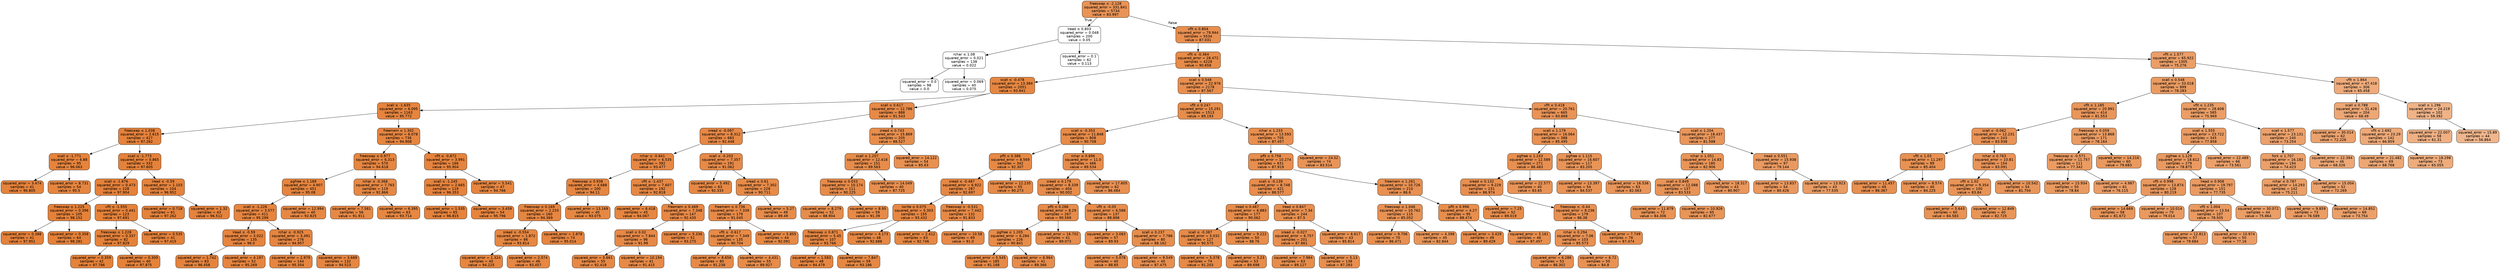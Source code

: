 digraph Tree {
node [shape=box, style="filled, rounded", color="black", fontname="helvetica"] ;
edge [fontname="helvetica"] ;
0 [label=<freeswap &le; -2.128<br/>squared_error = 331.841<br/>samples = 5734<br/>value = 83.997>, fillcolor="#e99356"] ;
1 [label=<lread &le; 0.803<br/>squared_error = 0.048<br/>samples = 200<br/>value = 0.05>, fillcolor="#ffffff"] ;
0 -> 1 [labeldistance=2.5, labelangle=45, headlabel="True"] ;
2 [label=<rchar &le; 1.08<br/>squared_error = 0.021<br/>samples = 138<br/>value = 0.022>, fillcolor="#ffffff"] ;
1 -> 2 ;
3 [label=<squared_error = 0.0<br/>samples = 98<br/>value = 0.0>, fillcolor="#ffffff"] ;
2 -> 3 ;
4 [label=<squared_error = 0.069<br/>samples = 40<br/>value = 0.075>, fillcolor="#ffffff"] ;
2 -> 4 ;
5 [label=<squared_error = 0.1<br/>samples = 62<br/>value = 0.113>, fillcolor="#ffffff"] ;
1 -> 5 ;
6 [label=<vflt &le; 0.804<br/>squared_error = 79.944<br/>samples = 5534<br/>value = 87.031>, fillcolor="#e88f50"] ;
0 -> 6 [labeldistance=2.5, labelangle=-45, headlabel="False"] ;
7 [label=<vflt &le; -0.364<br/>squared_error = 28.472<br/>samples = 4229<br/>value = 90.658>, fillcolor="#e78b48"] ;
6 -> 7 ;
8 [label=<scall &le; -0.478<br/>squared_error = 13.384<br/>samples = 2051<br/>value = 93.941>, fillcolor="#e68742"] ;
7 -> 8 ;
9 [label=<scall &le; -1.635<br/>squared_error = 6.095<br/>samples = 1163<br/>value = 95.772>, fillcolor="#e6843e"] ;
8 -> 9 ;
10 [label=<freeswap &le; 1.038<br/>squared_error = 2.615<br/>samples = 427<br/>value = 97.262>, fillcolor="#e5823b"] ;
9 -> 10 ;
11 [label=<scall &le; -1.771<br/>squared_error = 6.88<br/>samples = 95<br/>value = 96.063>, fillcolor="#e6843d"] ;
10 -> 11 ;
12 [label=<squared_error = 3.474<br/>samples = 41<br/>value = 96.805>, fillcolor="#e5833c"] ;
11 -> 12 ;
13 [label=<squared_error = 8.731<br/>samples = 54<br/>value = 95.5>, fillcolor="#e6853f"] ;
11 -> 13 ;
14 [label=<scall &le; -1.773<br/>squared_error = 0.865<br/>samples = 332<br/>value = 97.605>, fillcolor="#e5823a"] ;
10 -> 14 ;
15 [label=<scall &le; -1.876<br/>squared_error = 0.473<br/>samples = 228<br/>value = 97.904>, fillcolor="#e5813a"] ;
14 -> 15 ;
16 [label=<freeswap &le; 1.225<br/>squared_error = 0.396<br/>samples = 105<br/>value = 98.152>, fillcolor="#e58139"] ;
15 -> 16 ;
17 [label=<squared_error = 0.388<br/>samples = 41<br/>value = 97.951>, fillcolor="#e5813a"] ;
16 -> 17 ;
18 [label=<squared_error = 0.358<br/>samples = 64<br/>value = 98.281>, fillcolor="#e58139"] ;
16 -> 18 ;
19 [label=<vflt &le; -1.555<br/>squared_error = 0.441<br/>samples = 123<br/>value = 97.691>, fillcolor="#e5823a"] ;
15 -> 19 ;
20 [label=<freeswap &le; 1.228<br/>squared_error = 0.337<br/>samples = 82<br/>value = 97.829>, fillcolor="#e5823a"] ;
19 -> 20 ;
21 [label=<squared_error = 0.359<br/>samples = 42<br/>value = 97.786>, fillcolor="#e5823a"] ;
20 -> 21 ;
22 [label=<squared_error = 0.309<br/>samples = 40<br/>value = 97.875>, fillcolor="#e5823a"] ;
20 -> 22 ;
23 [label=<squared_error = 0.535<br/>samples = 41<br/>value = 97.415>, fillcolor="#e5823b"] ;
19 -> 23 ;
24 [label=<lread &le; -0.59<br/>squared_error = 1.103<br/>samples = 104<br/>value = 96.952>, fillcolor="#e5833c"] ;
14 -> 24 ;
25 [label=<squared_error = 0.718<br/>samples = 61<br/>value = 97.262>, fillcolor="#e5823b"] ;
24 -> 25 ;
26 [label=<squared_error = 1.32<br/>samples = 43<br/>value = 96.512>, fillcolor="#e5833d"] ;
24 -> 26 ;
27 [label=<freemem &le; 1.302<br/>squared_error = 6.078<br/>samples = 736<br/>value = 94.908>, fillcolor="#e68540"] ;
9 -> 27 ;
28 [label=<freeswap &le; 0.977<br/>squared_error = 6.313<br/>samples = 570<br/>value = 94.618>, fillcolor="#e68640"] ;
27 -> 28 ;
29 [label=<pgfree &le; 1.189<br/>squared_error = 4.907<br/>samples = 451<br/>value = 95.08>, fillcolor="#e6853f"] ;
28 -> 29 ;
30 [label=<scall &le; -1.226<br/>squared_error = 3.577<br/>samples = 411<br/>value = 95.299>, fillcolor="#e6853f"] ;
29 -> 30 ;
31 [label=<lread &le; -0.59<br/>squared_error = 3.022<br/>samples = 135<br/>value = 96.0>, fillcolor="#e6843e"] ;
30 -> 31 ;
32 [label=<squared_error = 1.742<br/>samples = 83<br/>value = 96.458>, fillcolor="#e5833d"] ;
31 -> 32 ;
33 [label=<squared_error = 4.197<br/>samples = 52<br/>value = 95.269>, fillcolor="#e6853f"] ;
31 -> 33 ;
34 [label=<rchar &le; -0.925<br/>squared_error = 3.491<br/>samples = 276<br/>value = 94.957>, fillcolor="#e68540"] ;
30 -> 34 ;
35 [label=<squared_error = 2.979<br/>samples = 144<br/>value = 95.354>, fillcolor="#e6853f"] ;
34 -> 35 ;
36 [label=<squared_error = 3.689<br/>samples = 132<br/>value = 94.523>, fillcolor="#e68641"] ;
34 -> 36 ;
37 [label=<squared_error = 12.994<br/>samples = 40<br/>value = 92.825>, fillcolor="#e68844"] ;
29 -> 37 ;
38 [label=<rchar &le; -0.368<br/>squared_error = 7.763<br/>samples = 119<br/>value = 92.866>, fillcolor="#e68844"] ;
28 -> 38 ;
39 [label=<squared_error = 7.581<br/>samples = 56<br/>value = 91.911>, fillcolor="#e78946"] ;
38 -> 39 ;
40 [label=<squared_error = 6.395<br/>samples = 63<br/>value = 93.714>, fillcolor="#e68742"] ;
38 -> 40 ;
41 [label=<vflt &le; -0.872<br/>squared_error = 3.991<br/>samples = 166<br/>value = 95.904>, fillcolor="#e6843e"] ;
27 -> 41 ;
42 [label=<scall &le; -1.245<br/>squared_error = 2.665<br/>samples = 119<br/>value = 96.353>, fillcolor="#e6833d"] ;
41 -> 42 ;
43 [label=<squared_error = 1.535<br/>samples = 65<br/>value = 96.815>, fillcolor="#e5833c"] ;
42 -> 43 ;
44 [label=<squared_error = 3.459<br/>samples = 54<br/>value = 95.796>, fillcolor="#e6843e"] ;
42 -> 44 ;
45 [label=<squared_error = 5.541<br/>samples = 47<br/>value = 94.766>, fillcolor="#e68640"] ;
41 -> 45 ;
46 [label=<scall &le; 0.617<br/>squared_error = 12.786<br/>samples = 888<br/>value = 91.543>, fillcolor="#e78a47"] ;
8 -> 46 ;
47 [label=<sread &le; -0.097<br/>squared_error = 8.312<br/>samples = 683<br/>value = 92.448>, fillcolor="#e78845"] ;
46 -> 47 ;
48 [label=<rchar &le; -0.841<br/>squared_error = 6.535<br/>samples = 392<br/>value = 93.477>, fillcolor="#e68743"] ;
47 -> 48 ;
49 [label=<freeswap &le; 0.938<br/>squared_error = 4.688<br/>samples = 200<br/>value = 94.11>, fillcolor="#e68641"] ;
48 -> 49 ;
50 [label=<freeswap &le; 0.169<br/>squared_error = 2.233<br/>samples = 160<br/>value = 94.369>, fillcolor="#e68641"] ;
49 -> 50 ;
51 [label=<sread &le; -0.554<br/>squared_error = 1.872<br/>samples = 86<br/>value = 93.814>, fillcolor="#e68742"] ;
50 -> 51 ;
52 [label=<squared_error = 1.324<br/>samples = 40<br/>value = 94.225>, fillcolor="#e68641"] ;
51 -> 52 ;
53 [label=<squared_error = 2.074<br/>samples = 46<br/>value = 93.457>, fillcolor="#e68743"] ;
51 -> 53 ;
54 [label=<squared_error = 1.878<br/>samples = 74<br/>value = 95.014>, fillcolor="#e68540"] ;
50 -> 54 ;
55 [label=<squared_error = 13.169<br/>samples = 40<br/>value = 93.075>, fillcolor="#e68843"] ;
49 -> 55 ;
56 [label=<vflt &le; -1.437<br/>squared_error = 7.607<br/>samples = 192<br/>value = 92.818>, fillcolor="#e68844"] ;
48 -> 56 ;
57 [label=<squared_error = 6.418<br/>samples = 45<br/>value = 94.067>, fillcolor="#e68641"] ;
56 -> 57 ;
58 [label=<freemem &le; 0.469<br/>squared_error = 7.348<br/>samples = 147<br/>value = 92.435>, fillcolor="#e78845"] ;
56 -> 58 ;
59 [label=<scall &le; 0.02<br/>squared_error = 7.844<br/>samples = 96<br/>value = 91.99>, fillcolor="#e78946"] ;
58 -> 59 ;
60 [label=<squared_error = 5.661<br/>samples = 55<br/>value = 92.418>, fillcolor="#e78945"] ;
59 -> 60 ;
61 [label=<squared_error = 10.194<br/>samples = 41<br/>value = 91.415>, fillcolor="#e78a47"] ;
59 -> 61 ;
62 [label=<squared_error = 5.336<br/>samples = 51<br/>value = 93.275>, fillcolor="#e68743"] ;
58 -> 62 ;
63 [label=<scall &le; -0.203<br/>squared_error = 7.357<br/>samples = 291<br/>value = 91.062>, fillcolor="#e78a48"] ;
47 -> 63 ;
64 [label=<squared_error = 5.492<br/>samples = 63<br/>value = 92.333>, fillcolor="#e78945"] ;
63 -> 64 ;
65 [label=<sread &le; 0.61<br/>squared_error = 7.302<br/>samples = 228<br/>value = 90.711>, fillcolor="#e78b48"] ;
63 -> 65 ;
66 [label=<freemem &le; 0.736<br/>squared_error = 7.339<br/>samples = 179<br/>value = 91.045>, fillcolor="#e78a48"] ;
65 -> 66 ;
67 [label=<vflt &le; -0.617<br/>squared_error = 7.349<br/>samples = 135<br/>value = 90.704>, fillcolor="#e78b48"] ;
66 -> 67 ;
68 [label=<squared_error = 8.656<br/>samples = 80<br/>value = 91.238>, fillcolor="#e78a47"] ;
67 -> 68 ;
69 [label=<squared_error = 4.431<br/>samples = 55<br/>value = 89.927>, fillcolor="#e78c4a"] ;
67 -> 69 ;
70 [label=<squared_error = 5.855<br/>samples = 44<br/>value = 92.091>, fillcolor="#e78945"] ;
66 -> 70 ;
71 [label=<squared_error = 5.27<br/>samples = 49<br/>value = 89.49>, fillcolor="#e78c4b"] ;
65 -> 71 ;
72 [label=<sread &le; 0.743<br/>squared_error = 15.869<br/>samples = 205<br/>value = 88.527>, fillcolor="#e88e4d"] ;
46 -> 72 ;
73 [label=<scall &le; 1.207<br/>squared_error = 12.418<br/>samples = 151<br/>value = 89.563>, fillcolor="#e78c4b"] ;
72 -> 73 ;
74 [label=<freeswap &le; 0.033<br/>squared_error = 10.174<br/>samples = 111<br/>value = 90.225>, fillcolor="#e78b49"] ;
73 -> 74 ;
75 [label=<squared_error = 8.279<br/>samples = 52<br/>value = 88.904>, fillcolor="#e78d4c"] ;
74 -> 75 ;
76 [label=<squared_error = 8.95<br/>samples = 59<br/>value = 91.39>, fillcolor="#e78a47"] ;
74 -> 76 ;
77 [label=<squared_error = 14.049<br/>samples = 40<br/>value = 87.725>, fillcolor="#e88f4e"] ;
73 -> 77 ;
78 [label=<squared_error = 14.122<br/>samples = 54<br/>value = 85.63>, fillcolor="#e89152"] ;
72 -> 78 ;
79 [label=<scall &le; 0.548<br/>squared_error = 22.976<br/>samples = 2178<br/>value = 87.567>, fillcolor="#e88f4f"] ;
7 -> 79 ;
80 [label=<vflt &le; 0.247<br/>squared_error = 15.291<br/>samples = 1513<br/>value = 89.193>, fillcolor="#e78d4b"] ;
79 -> 80 ;
81 [label=<scall &le; -0.353<br/>squared_error = 11.848<br/>samples = 808<br/>value = 90.708>, fillcolor="#e78b48"] ;
80 -> 81 ;
82 [label=<pflt &le; 0.386<br/>squared_error = 8.569<br/>samples = 342<br/>value = 92.307>, fillcolor="#e78945"] ;
81 -> 82 ;
83 [label=<sread &le; -0.487<br/>squared_error = 6.922<br/>samples = 287<br/>value = 92.697>, fillcolor="#e68844"] ;
82 -> 83 ;
84 [label=<lwrite &le; 0.075<br/>squared_error = 5.303<br/>samples = 155<br/>value = 93.432>, fillcolor="#e68743"] ;
83 -> 84 ;
85 [label=<freeswap &le; 0.871<br/>squared_error = 5.45<br/>samples = 107<br/>value = 93.766>, fillcolor="#e68742"] ;
84 -> 85 ;
86 [label=<squared_error = 1.583<br/>samples = 48<br/>value = 94.479>, fillcolor="#e68641"] ;
85 -> 86 ;
87 [label=<squared_error = 7.847<br/>samples = 59<br/>value = 93.186>, fillcolor="#e68843"] ;
85 -> 87 ;
88 [label=<squared_error = 4.173<br/>samples = 48<br/>value = 92.688>, fillcolor="#e68844"] ;
84 -> 88 ;
89 [label=<freeswap &le; -0.531<br/>squared_error = 7.442<br/>samples = 132<br/>value = 91.833>, fillcolor="#e78946"] ;
83 -> 89 ;
90 [label=<squared_error = 2.412<br/>samples = 63<br/>value = 92.746>, fillcolor="#e68844"] ;
89 -> 90 ;
91 [label=<squared_error = 10.58<br/>samples = 69<br/>value = 91.0>, fillcolor="#e78a48"] ;
89 -> 91 ;
92 [label=<squared_error = 12.235<br/>samples = 55<br/>value = 90.273>, fillcolor="#e78b49"] ;
82 -> 92 ;
93 [label=<rchar &le; 0.896<br/>squared_error = 11.0<br/>samples = 466<br/>value = 89.534>, fillcolor="#e78c4b"] ;
81 -> 93 ;
94 [label=<sread &le; 0.179<br/>squared_error = 8.339<br/>samples = 404<br/>value = 90.002>, fillcolor="#e78c4a"] ;
93 -> 94 ;
95 [label=<pflt &le; 0.286<br/>squared_error = 8.29<br/>samples = 267<br/>value = 90.569>, fillcolor="#e78b49"] ;
94 -> 95 ;
96 [label=<pgfree &le; 1.205<br/>squared_error = 6.284<br/>samples = 226<br/>value = 90.841>, fillcolor="#e78b48"] ;
95 -> 96 ;
97 [label=<squared_error = 5.545<br/>samples = 185<br/>value = 91.168>, fillcolor="#e78a47"] ;
96 -> 97 ;
98 [label=<squared_error = 6.964<br/>samples = 41<br/>value = 89.366>, fillcolor="#e78c4b"] ;
96 -> 98 ;
99 [label=<squared_error = 16.702<br/>samples = 41<br/>value = 89.073>, fillcolor="#e78d4c"] ;
95 -> 99 ;
100 [label=<vflt &le; -0.05<br/>squared_error = 6.588<br/>samples = 137<br/>value = 88.898>, fillcolor="#e78d4c"] ;
94 -> 100 ;
101 [label=<squared_error = 3.083<br/>samples = 57<br/>value = 89.93>, fillcolor="#e78c4a"] ;
100 -> 101 ;
102 [label=<scall &le; 0.237<br/>squared_error = 7.786<br/>samples = 80<br/>value = 88.162>, fillcolor="#e88e4d"] ;
100 -> 102 ;
103 [label=<squared_error = 5.078<br/>samples = 40<br/>value = 88.85>, fillcolor="#e78d4c"] ;
102 -> 103 ;
104 [label=<squared_error = 9.549<br/>samples = 40<br/>value = 87.475>, fillcolor="#e88f4f"] ;
102 -> 104 ;
105 [label=<squared_error = 17.605<br/>samples = 62<br/>value = 86.484>, fillcolor="#e89051"] ;
93 -> 105 ;
106 [label=<rchar &le; 1.233<br/>squared_error = 13.593<br/>samples = 705<br/>value = 87.457>, fillcolor="#e88f4f"] ;
80 -> 106 ;
107 [label=<pflt &le; 0.758<br/>squared_error = 10.274<br/>samples = 631<br/>value = 87.919>, fillcolor="#e88e4e"] ;
106 -> 107 ;
108 [label=<scall &le; -0.139<br/>squared_error = 8.748<br/>samples = 421<br/>value = 88.577>, fillcolor="#e88d4d"] ;
107 -> 108 ;
109 [label=<lread &le; 0.467<br/>squared_error = 6.883<br/>samples = 177<br/>value = 90.062>, fillcolor="#e78c4a"] ;
108 -> 109 ;
110 [label=<scall &le; -0.387<br/>squared_error = 5.032<br/>samples = 127<br/>value = 90.575>, fillcolor="#e78b49"] ;
109 -> 110 ;
111 [label=<squared_error = 5.378<br/>samples = 74<br/>value = 91.203>, fillcolor="#e78a47"] ;
110 -> 111 ;
112 [label=<squared_error = 3.23<br/>samples = 53<br/>value = 89.698>, fillcolor="#e78c4a"] ;
110 -> 112 ;
113 [label=<squared_error = 9.222<br/>samples = 50<br/>value = 88.76>, fillcolor="#e88d4c"] ;
109 -> 113 ;
114 [label=<lread &le; 0.847<br/>squared_error = 7.34<br/>samples = 244<br/>value = 87.5>, fillcolor="#e88f4f"] ;
108 -> 114 ;
115 [label=<sread &le; -0.027<br/>squared_error = 6.757<br/>samples = 201<br/>value = 87.861>, fillcolor="#e88e4e"] ;
114 -> 115 ;
116 [label=<squared_error = 7.984<br/>samples = 63<br/>value = 89.127>, fillcolor="#e78d4b"] ;
115 -> 116 ;
117 [label=<squared_error = 5.13<br/>samples = 138<br/>value = 87.283>, fillcolor="#e88f4f"] ;
115 -> 117 ;
118 [label=<squared_error = 6.617<br/>samples = 43<br/>value = 85.814>, fillcolor="#e89152"] ;
114 -> 118 ;
119 [label=<freemem &le; 1.261<br/>squared_error = 10.726<br/>samples = 210<br/>value = 86.6>, fillcolor="#e89051"] ;
107 -> 119 ;
120 [label=<freeswap &le; 1.046<br/>squared_error = 10.762<br/>samples = 115<br/>value = 85.052>, fillcolor="#e89254"] ;
119 -> 120 ;
121 [label=<squared_error = 9.706<br/>samples = 70<br/>value = 86.471>, fillcolor="#e89051"] ;
120 -> 121 ;
122 [label=<squared_error = 4.398<br/>samples = 45<br/>value = 82.844>, fillcolor="#e99558"] ;
120 -> 122 ;
123 [label=<pflt &le; 0.996<br/>squared_error = 4.27<br/>samples = 95<br/>value = 88.474>, fillcolor="#e88e4d"] ;
119 -> 123 ;
124 [label=<squared_error = 3.429<br/>samples = 49<br/>value = 89.429>, fillcolor="#e78c4b"] ;
123 -> 124 ;
125 [label=<squared_error = 3.161<br/>samples = 46<br/>value = 87.457>, fillcolor="#e88f4f"] ;
123 -> 125 ;
126 [label=<squared_error = 24.52<br/>samples = 74<br/>value = 83.514>, fillcolor="#e99457"] ;
106 -> 126 ;
127 [label=<vflt &le; 0.418<br/>squared_error = 20.761<br/>samples = 665<br/>value = 83.868>, fillcolor="#e99356"] ;
79 -> 127 ;
128 [label=<scall &le; 1.179<br/>squared_error = 16.064<br/>samples = 388<br/>value = 85.495>, fillcolor="#e89153"] ;
127 -> 128 ;
129 [label=<pgfree &le; 1.243<br/>squared_error = 12.589<br/>samples = 271<br/>value = 86.483>, fillcolor="#e89051"] ;
128 -> 129 ;
130 [label=<sread &le; 0.132<br/>squared_error = 9.229<br/>samples = 231<br/>value = 86.974>, fillcolor="#e88f50"] ;
129 -> 130 ;
131 [label=<squared_error = 7.25<br/>samples = 52<br/>value = 89.019>, fillcolor="#e78d4c"] ;
130 -> 131 ;
132 [label=<freeswap &le; -0.44<br/>squared_error = 8.236<br/>samples = 179<br/>value = 86.38>, fillcolor="#e89051"] ;
130 -> 132 ;
133 [label=<rchar &le; 0.294<br/>squared_error = 7.06<br/>samples = 103<br/>value = 85.573>, fillcolor="#e89153"] ;
132 -> 133 ;
134 [label=<squared_error = 6.286<br/>samples = 53<br/>value = 86.302>, fillcolor="#e89051"] ;
133 -> 134 ;
135 [label=<squared_error = 6.72<br/>samples = 50<br/>value = 84.8>, fillcolor="#e99254"] ;
133 -> 135 ;
136 [label=<squared_error = 7.749<br/>samples = 76<br/>value = 87.474>, fillcolor="#e88f4f"] ;
132 -> 136 ;
137 [label=<squared_error = 22.577<br/>samples = 40<br/>value = 83.65>, fillcolor="#e99456"] ;
129 -> 137 ;
138 [label=<pgfree &le; 1.115<br/>squared_error = 16.607<br/>samples = 117<br/>value = 83.205>, fillcolor="#e99457"] ;
128 -> 138 ;
139 [label=<squared_error = 13.397<br/>samples = 54<br/>value = 84.537>, fillcolor="#e99355"] ;
138 -> 139 ;
140 [label=<squared_error = 16.536<br/>samples = 63<br/>value = 82.063>, fillcolor="#e9965a"] ;
138 -> 140 ;
141 [label=<scall &le; 1.204<br/>squared_error = 18.437<br/>samples = 277<br/>value = 81.588>, fillcolor="#e9965b"] ;
127 -> 141 ;
142 [label=<rchar &le; 1.051<br/>squared_error = 14.83<br/>samples = 180<br/>value = 82.906>, fillcolor="#e99558"] ;
141 -> 142 ;
143 [label=<scall &le; 0.849<br/>squared_error = 12.088<br/>samples = 137<br/>value = 83.533>, fillcolor="#e99457"] ;
142 -> 143 ;
144 [label=<squared_error = 11.879<br/>samples = 72<br/>value = 84.306>, fillcolor="#e99355"] ;
143 -> 144 ;
145 [label=<squared_error = 10.926<br/>samples = 65<br/>value = 82.677>, fillcolor="#e99558"] ;
143 -> 145 ;
146 [label=<squared_error = 18.317<br/>samples = 43<br/>value = 80.907>, fillcolor="#ea975c"] ;
142 -> 146 ;
147 [label=<lread &le; 0.551<br/>squared_error = 15.938<br/>samples = 97<br/>value = 79.144>, fillcolor="#ea9a60"] ;
141 -> 147 ;
148 [label=<squared_error = 13.837<br/>samples = 54<br/>value = 80.426>, fillcolor="#ea985d"] ;
147 -> 148 ;
149 [label=<squared_error = 13.923<br/>samples = 43<br/>value = 77.535>, fillcolor="#ea9c63"] ;
147 -> 149 ;
150 [label=<vflt &le; 1.577<br/>squared_error = 65.922<br/>samples = 1305<br/>value = 75.276>, fillcolor="#eb9e67"] ;
6 -> 150 ;
151 [label=<scall &le; 0.548<br/>squared_error = 33.018<br/>samples = 999<br/>value = 78.283>, fillcolor="#ea9b61"] ;
150 -> 151 ;
152 [label=<vflt &le; 1.185<br/>squared_error = 20.991<br/>samples = 414<br/>value = 81.553>, fillcolor="#e9965b"] ;
151 -> 152 ;
153 [label=<scall &le; -0.062<br/>squared_error = 12.231<br/>samples = 243<br/>value = 83.938>, fillcolor="#e99356"] ;
152 -> 153 ;
154 [label=<vflt &le; 1.03<br/>squared_error = 11.297<br/>samples = 89<br/>value = 85.404>, fillcolor="#e89253"] ;
153 -> 154 ;
155 [label=<squared_error = 11.457<br/>samples = 49<br/>value = 86.367>, fillcolor="#e89051"] ;
154 -> 155 ;
156 [label=<squared_error = 8.574<br/>samples = 40<br/>value = 84.225>, fillcolor="#e99355"] ;
154 -> 156 ;
157 [label=<rchar &le; 0.763<br/>squared_error = 10.81<br/>samples = 154<br/>value = 83.091>, fillcolor="#e99458"] ;
153 -> 157 ;
158 [label=<vflt &le; 1.02<br/>squared_error = 9.354<br/>samples = 100<br/>value = 83.84>, fillcolor="#e99456"] ;
157 -> 158 ;
159 [label=<squared_error = 5.643<br/>samples = 60<br/>value = 84.583>, fillcolor="#e99355"] ;
158 -> 159 ;
160 [label=<squared_error = 12.849<br/>samples = 40<br/>value = 82.725>, fillcolor="#e99558"] ;
158 -> 160 ;
161 [label=<squared_error = 10.542<br/>samples = 54<br/>value = 81.704>, fillcolor="#e9965a"] ;
157 -> 161 ;
162 [label=<freeswap &le; 0.059<br/>squared_error = 13.868<br/>samples = 171<br/>value = 78.164>, fillcolor="#ea9b62"] ;
152 -> 162 ;
163 [label=<freeswap &le; -0.571<br/>squared_error = 11.757<br/>samples = 111<br/>value = 77.342>, fillcolor="#eb9c63"] ;
162 -> 163 ;
164 [label=<squared_error = 15.934<br/>samples = 50<br/>value = 78.84>, fillcolor="#ea9a60"] ;
163 -> 164 ;
165 [label=<squared_error = 4.987<br/>samples = 61<br/>value = 76.115>, fillcolor="#eb9d66"] ;
163 -> 165 ;
166 [label=<squared_error = 14.216<br/>samples = 60<br/>value = 79.683>, fillcolor="#ea995e"] ;
162 -> 166 ;
167 [label=<vflt &le; 1.235<br/>squared_error = 28.608<br/>samples = 585<br/>value = 75.969>, fillcolor="#eb9e66"] ;
151 -> 167 ;
168 [label=<scall &le; 1.555<br/>squared_error = 23.722<br/>samples = 345<br/>value = 77.858>, fillcolor="#ea9b62"] ;
167 -> 168 ;
169 [label=<pgfree &le; 1.129<br/>squared_error = 18.612<br/>samples = 279<br/>value = 78.875>, fillcolor="#ea9a60"] ;
168 -> 169 ;
170 [label=<vflt &le; 0.998<br/>squared_error = 13.874<br/>samples = 128<br/>value = 80.219>, fillcolor="#ea985d"] ;
169 -> 170 ;
171 [label=<squared_error = 14.669<br/>samples = 58<br/>value = 81.672>, fillcolor="#e9965a"] ;
170 -> 171 ;
172 [label=<squared_error = 10.014<br/>samples = 70<br/>value = 79.014>, fillcolor="#ea9a60"] ;
170 -> 172 ;
173 [label=<lread &le; 0.908<br/>squared_error = 19.797<br/>samples = 151<br/>value = 77.735>, fillcolor="#ea9b62"] ;
169 -> 173 ;
174 [label=<vflt &le; 1.004<br/>squared_error = 13.54<br/>samples = 107<br/>value = 78.505>, fillcolor="#ea9a61"] ;
173 -> 174 ;
175 [label=<squared_error = 12.813<br/>samples = 57<br/>value = 79.684>, fillcolor="#ea995e"] ;
174 -> 175 ;
176 [label=<squared_error = 10.974<br/>samples = 50<br/>value = 77.16>, fillcolor="#eb9c64"] ;
174 -> 176 ;
177 [label=<squared_error = 30.072<br/>samples = 44<br/>value = 75.864>, fillcolor="#eb9e66"] ;
173 -> 177 ;
178 [label=<squared_error = 22.489<br/>samples = 66<br/>value = 73.561>, fillcolor="#eca16b"] ;
168 -> 178 ;
179 [label=<scall &le; 1.577<br/>squared_error = 23.131<br/>samples = 240<br/>value = 73.254>, fillcolor="#eca16b"] ;
167 -> 179 ;
180 [label=<fork &le; 1.707<br/>squared_error = 16.182<br/>samples = 194<br/>value = 74.423>, fillcolor="#eba069"] ;
179 -> 180 ;
181 [label=<rchar &le; 0.787<br/>squared_error = 14.293<br/>samples = 142<br/>value = 75.211>, fillcolor="#eb9f67"] ;
180 -> 181 ;
182 [label=<squared_error = 9.859<br/>samples = 73<br/>value = 76.589>, fillcolor="#eb9d65"] ;
181 -> 182 ;
183 [label=<squared_error = 14.852<br/>samples = 69<br/>value = 73.754>, fillcolor="#eba06a"] ;
181 -> 183 ;
184 [label=<squared_error = 15.004<br/>samples = 52<br/>value = 72.269>, fillcolor="#eca26d"] ;
180 -> 184 ;
185 [label=<squared_error = 22.394<br/>samples = 46<br/>value = 68.326>, fillcolor="#eda775"] ;
179 -> 185 ;
186 [label=<vflt &le; 1.864<br/>squared_error = 47.418<br/>samples = 306<br/>value = 65.458>, fillcolor="#eeab7b"] ;
150 -> 186 ;
187 [label=<scall &le; 0.788<br/>squared_error = 31.426<br/>samples = 204<br/>value = 68.49>, fillcolor="#eda775"] ;
186 -> 187 ;
188 [label=<squared_error = 30.014<br/>samples = 62<br/>value = 72.226>, fillcolor="#eca26d"] ;
187 -> 188 ;
189 [label=<vflt &le; 1.692<br/>squared_error = 23.29<br/>samples = 142<br/>value = 66.859>, fillcolor="#eda978"] ;
187 -> 189 ;
190 [label=<squared_error = 21.482<br/>samples = 69<br/>value = 68.768>, fillcolor="#eda774"] ;
189 -> 190 ;
191 [label=<squared_error = 18.298<br/>samples = 73<br/>value = 65.055>, fillcolor="#eeac7c"] ;
189 -> 191 ;
192 [label=<scall &le; 1.296<br/>squared_error = 24.219<br/>samples = 102<br/>value = 59.392>, fillcolor="#efb387"] ;
186 -> 192 ;
193 [label=<squared_error = 22.007<br/>samples = 58<br/>value = 61.31>, fillcolor="#efb083"] ;
192 -> 193 ;
194 [label=<squared_error = 15.89<br/>samples = 44<br/>value = 56.864>, fillcolor="#f0b68c"] ;
192 -> 194 ;
}
